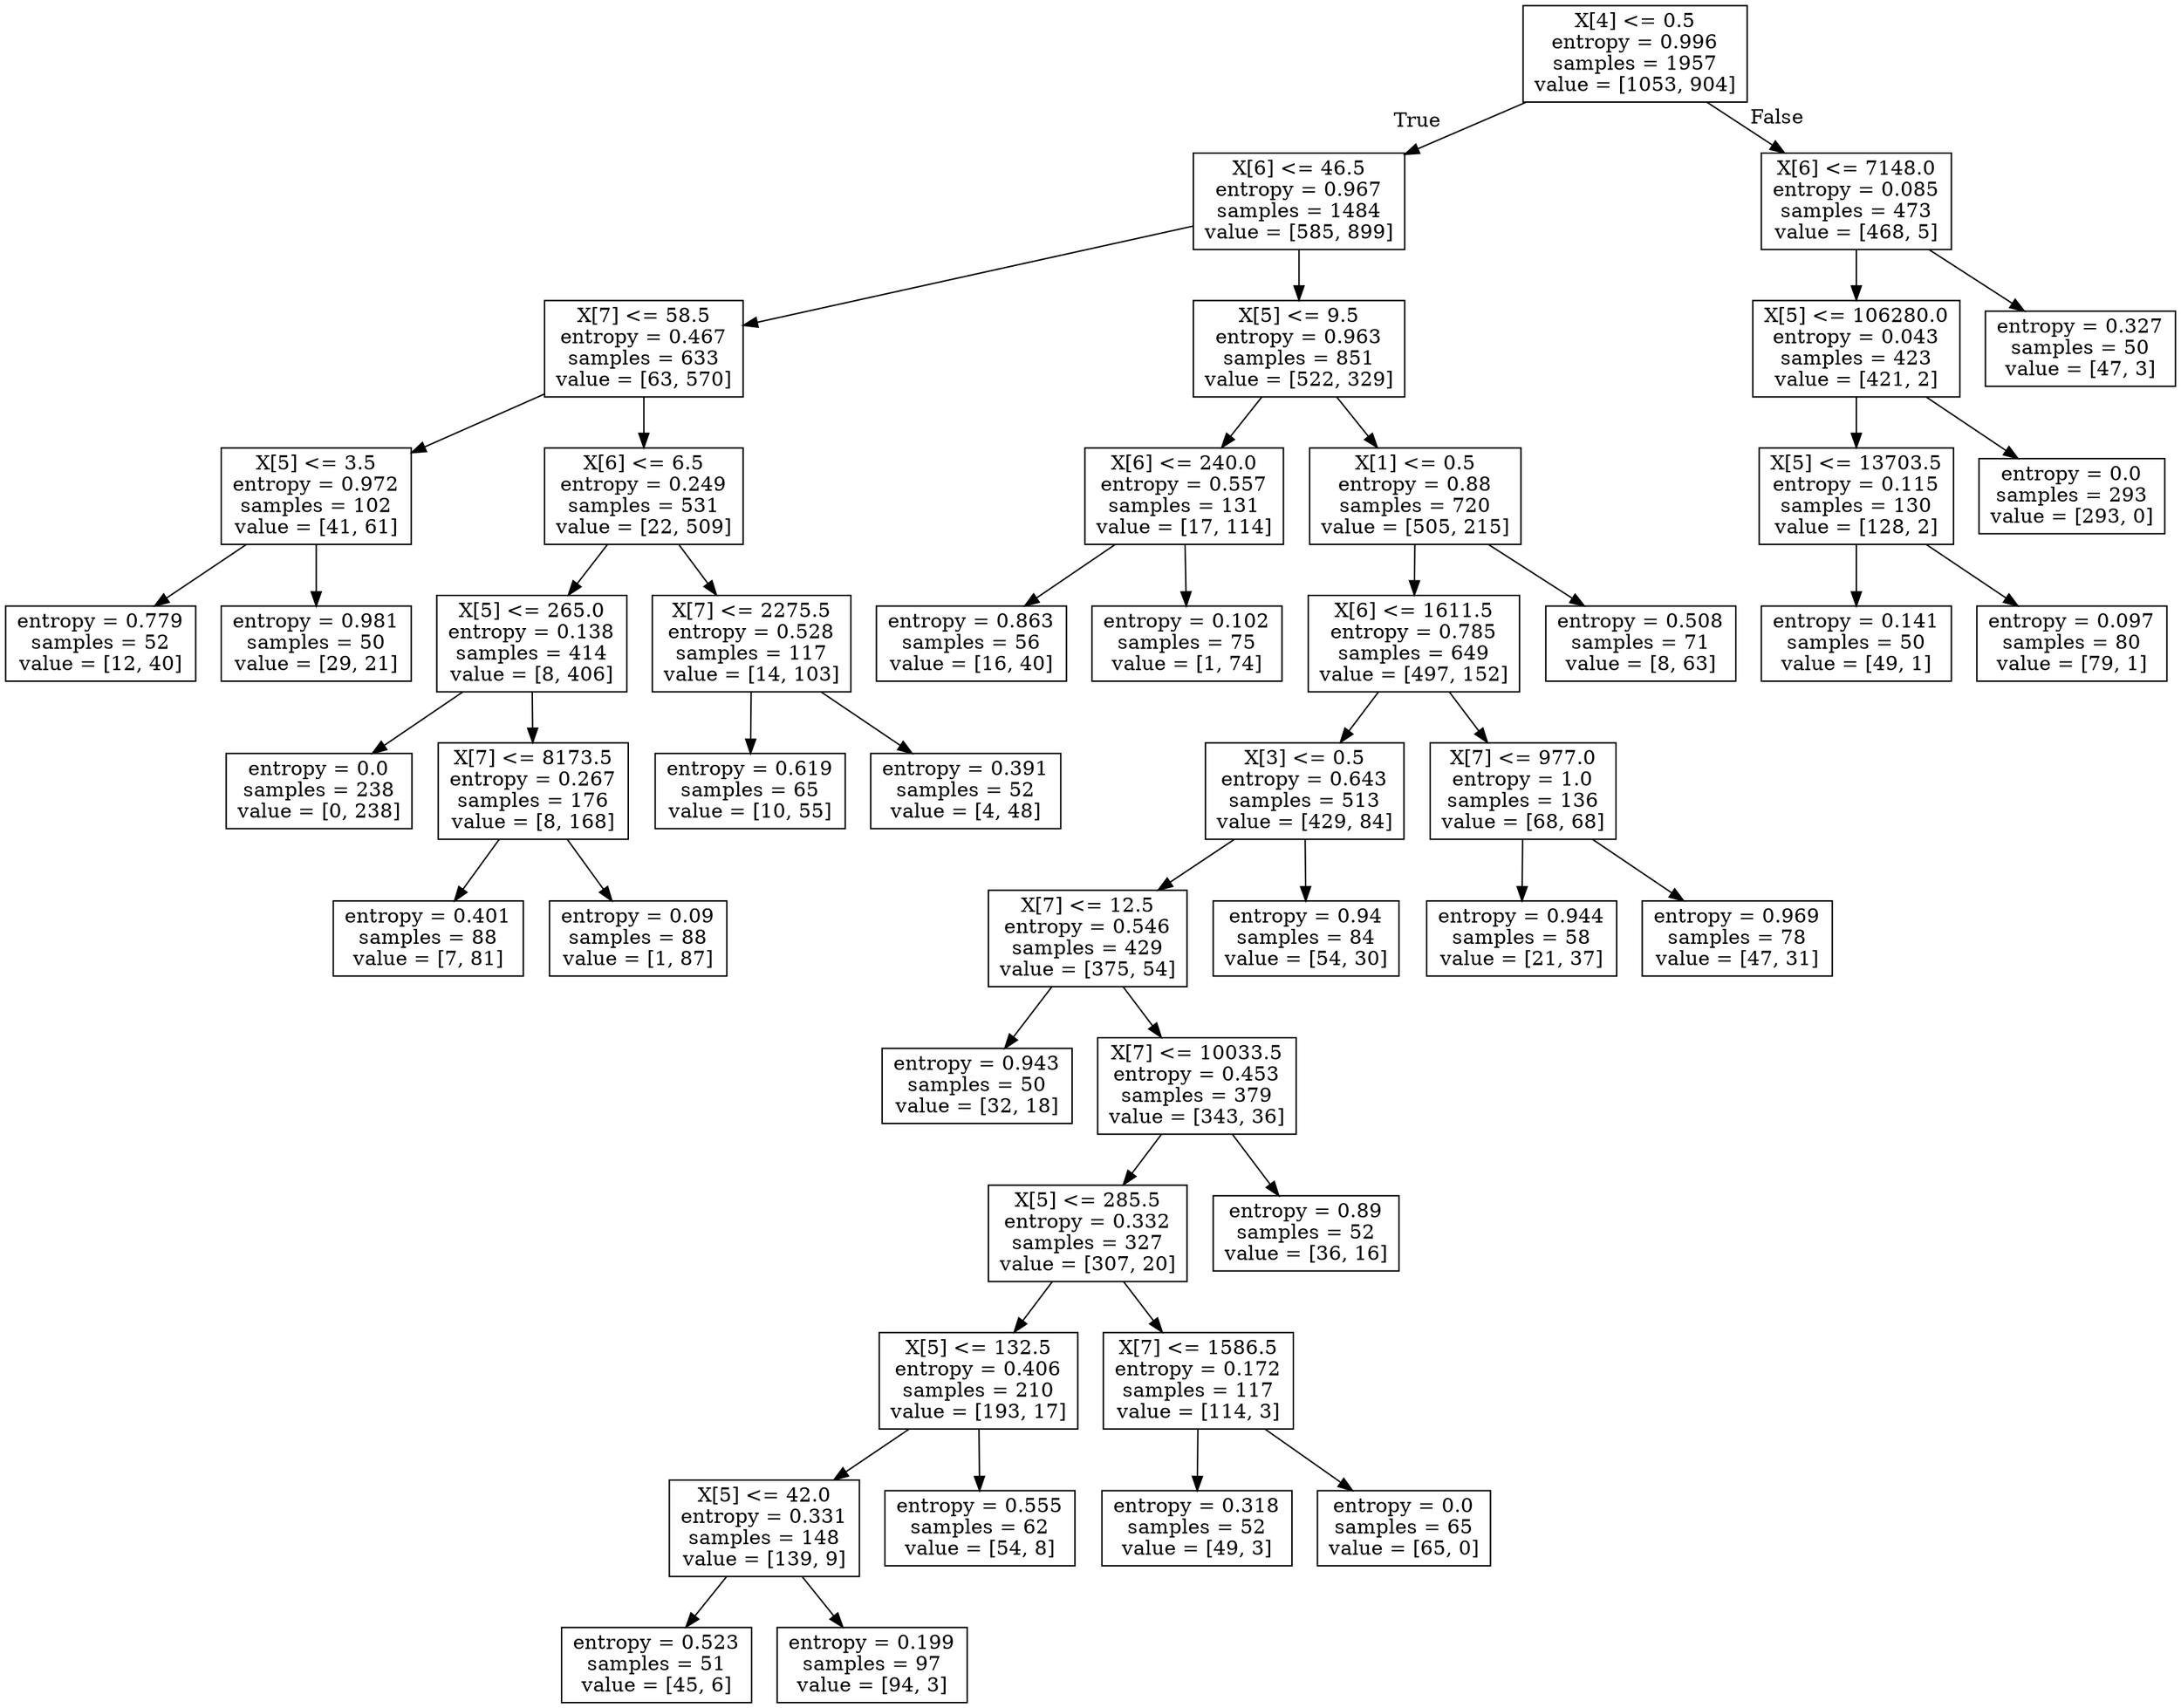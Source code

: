 digraph Tree {
node [shape=box] ;
0 [label="X[4] <= 0.5\nentropy = 0.996\nsamples = 1957\nvalue = [1053, 904]"] ;
1 [label="X[6] <= 46.5\nentropy = 0.967\nsamples = 1484\nvalue = [585, 899]"] ;
0 -> 1 [labeldistance=2.5, labelangle=45, headlabel="True"] ;
2 [label="X[7] <= 58.5\nentropy = 0.467\nsamples = 633\nvalue = [63, 570]"] ;
1 -> 2 ;
3 [label="X[5] <= 3.5\nentropy = 0.972\nsamples = 102\nvalue = [41, 61]"] ;
2 -> 3 ;
4 [label="entropy = 0.779\nsamples = 52\nvalue = [12, 40]"] ;
3 -> 4 ;
5 [label="entropy = 0.981\nsamples = 50\nvalue = [29, 21]"] ;
3 -> 5 ;
6 [label="X[6] <= 6.5\nentropy = 0.249\nsamples = 531\nvalue = [22, 509]"] ;
2 -> 6 ;
7 [label="X[5] <= 265.0\nentropy = 0.138\nsamples = 414\nvalue = [8, 406]"] ;
6 -> 7 ;
8 [label="entropy = 0.0\nsamples = 238\nvalue = [0, 238]"] ;
7 -> 8 ;
9 [label="X[7] <= 8173.5\nentropy = 0.267\nsamples = 176\nvalue = [8, 168]"] ;
7 -> 9 ;
10 [label="entropy = 0.401\nsamples = 88\nvalue = [7, 81]"] ;
9 -> 10 ;
11 [label="entropy = 0.09\nsamples = 88\nvalue = [1, 87]"] ;
9 -> 11 ;
12 [label="X[7] <= 2275.5\nentropy = 0.528\nsamples = 117\nvalue = [14, 103]"] ;
6 -> 12 ;
13 [label="entropy = 0.619\nsamples = 65\nvalue = [10, 55]"] ;
12 -> 13 ;
14 [label="entropy = 0.391\nsamples = 52\nvalue = [4, 48]"] ;
12 -> 14 ;
15 [label="X[5] <= 9.5\nentropy = 0.963\nsamples = 851\nvalue = [522, 329]"] ;
1 -> 15 ;
16 [label="X[6] <= 240.0\nentropy = 0.557\nsamples = 131\nvalue = [17, 114]"] ;
15 -> 16 ;
17 [label="entropy = 0.863\nsamples = 56\nvalue = [16, 40]"] ;
16 -> 17 ;
18 [label="entropy = 0.102\nsamples = 75\nvalue = [1, 74]"] ;
16 -> 18 ;
19 [label="X[1] <= 0.5\nentropy = 0.88\nsamples = 720\nvalue = [505, 215]"] ;
15 -> 19 ;
20 [label="X[6] <= 1611.5\nentropy = 0.785\nsamples = 649\nvalue = [497, 152]"] ;
19 -> 20 ;
21 [label="X[3] <= 0.5\nentropy = 0.643\nsamples = 513\nvalue = [429, 84]"] ;
20 -> 21 ;
22 [label="X[7] <= 12.5\nentropy = 0.546\nsamples = 429\nvalue = [375, 54]"] ;
21 -> 22 ;
23 [label="entropy = 0.943\nsamples = 50\nvalue = [32, 18]"] ;
22 -> 23 ;
24 [label="X[7] <= 10033.5\nentropy = 0.453\nsamples = 379\nvalue = [343, 36]"] ;
22 -> 24 ;
25 [label="X[5] <= 285.5\nentropy = 0.332\nsamples = 327\nvalue = [307, 20]"] ;
24 -> 25 ;
26 [label="X[5] <= 132.5\nentropy = 0.406\nsamples = 210\nvalue = [193, 17]"] ;
25 -> 26 ;
27 [label="X[5] <= 42.0\nentropy = 0.331\nsamples = 148\nvalue = [139, 9]"] ;
26 -> 27 ;
28 [label="entropy = 0.523\nsamples = 51\nvalue = [45, 6]"] ;
27 -> 28 ;
29 [label="entropy = 0.199\nsamples = 97\nvalue = [94, 3]"] ;
27 -> 29 ;
30 [label="entropy = 0.555\nsamples = 62\nvalue = [54, 8]"] ;
26 -> 30 ;
31 [label="X[7] <= 1586.5\nentropy = 0.172\nsamples = 117\nvalue = [114, 3]"] ;
25 -> 31 ;
32 [label="entropy = 0.318\nsamples = 52\nvalue = [49, 3]"] ;
31 -> 32 ;
33 [label="entropy = 0.0\nsamples = 65\nvalue = [65, 0]"] ;
31 -> 33 ;
34 [label="entropy = 0.89\nsamples = 52\nvalue = [36, 16]"] ;
24 -> 34 ;
35 [label="entropy = 0.94\nsamples = 84\nvalue = [54, 30]"] ;
21 -> 35 ;
36 [label="X[7] <= 977.0\nentropy = 1.0\nsamples = 136\nvalue = [68, 68]"] ;
20 -> 36 ;
37 [label="entropy = 0.944\nsamples = 58\nvalue = [21, 37]"] ;
36 -> 37 ;
38 [label="entropy = 0.969\nsamples = 78\nvalue = [47, 31]"] ;
36 -> 38 ;
39 [label="entropy = 0.508\nsamples = 71\nvalue = [8, 63]"] ;
19 -> 39 ;
40 [label="X[6] <= 7148.0\nentropy = 0.085\nsamples = 473\nvalue = [468, 5]"] ;
0 -> 40 [labeldistance=2.5, labelangle=-45, headlabel="False"] ;
41 [label="X[5] <= 106280.0\nentropy = 0.043\nsamples = 423\nvalue = [421, 2]"] ;
40 -> 41 ;
42 [label="X[5] <= 13703.5\nentropy = 0.115\nsamples = 130\nvalue = [128, 2]"] ;
41 -> 42 ;
43 [label="entropy = 0.141\nsamples = 50\nvalue = [49, 1]"] ;
42 -> 43 ;
44 [label="entropy = 0.097\nsamples = 80\nvalue = [79, 1]"] ;
42 -> 44 ;
45 [label="entropy = 0.0\nsamples = 293\nvalue = [293, 0]"] ;
41 -> 45 ;
46 [label="entropy = 0.327\nsamples = 50\nvalue = [47, 3]"] ;
40 -> 46 ;
}
